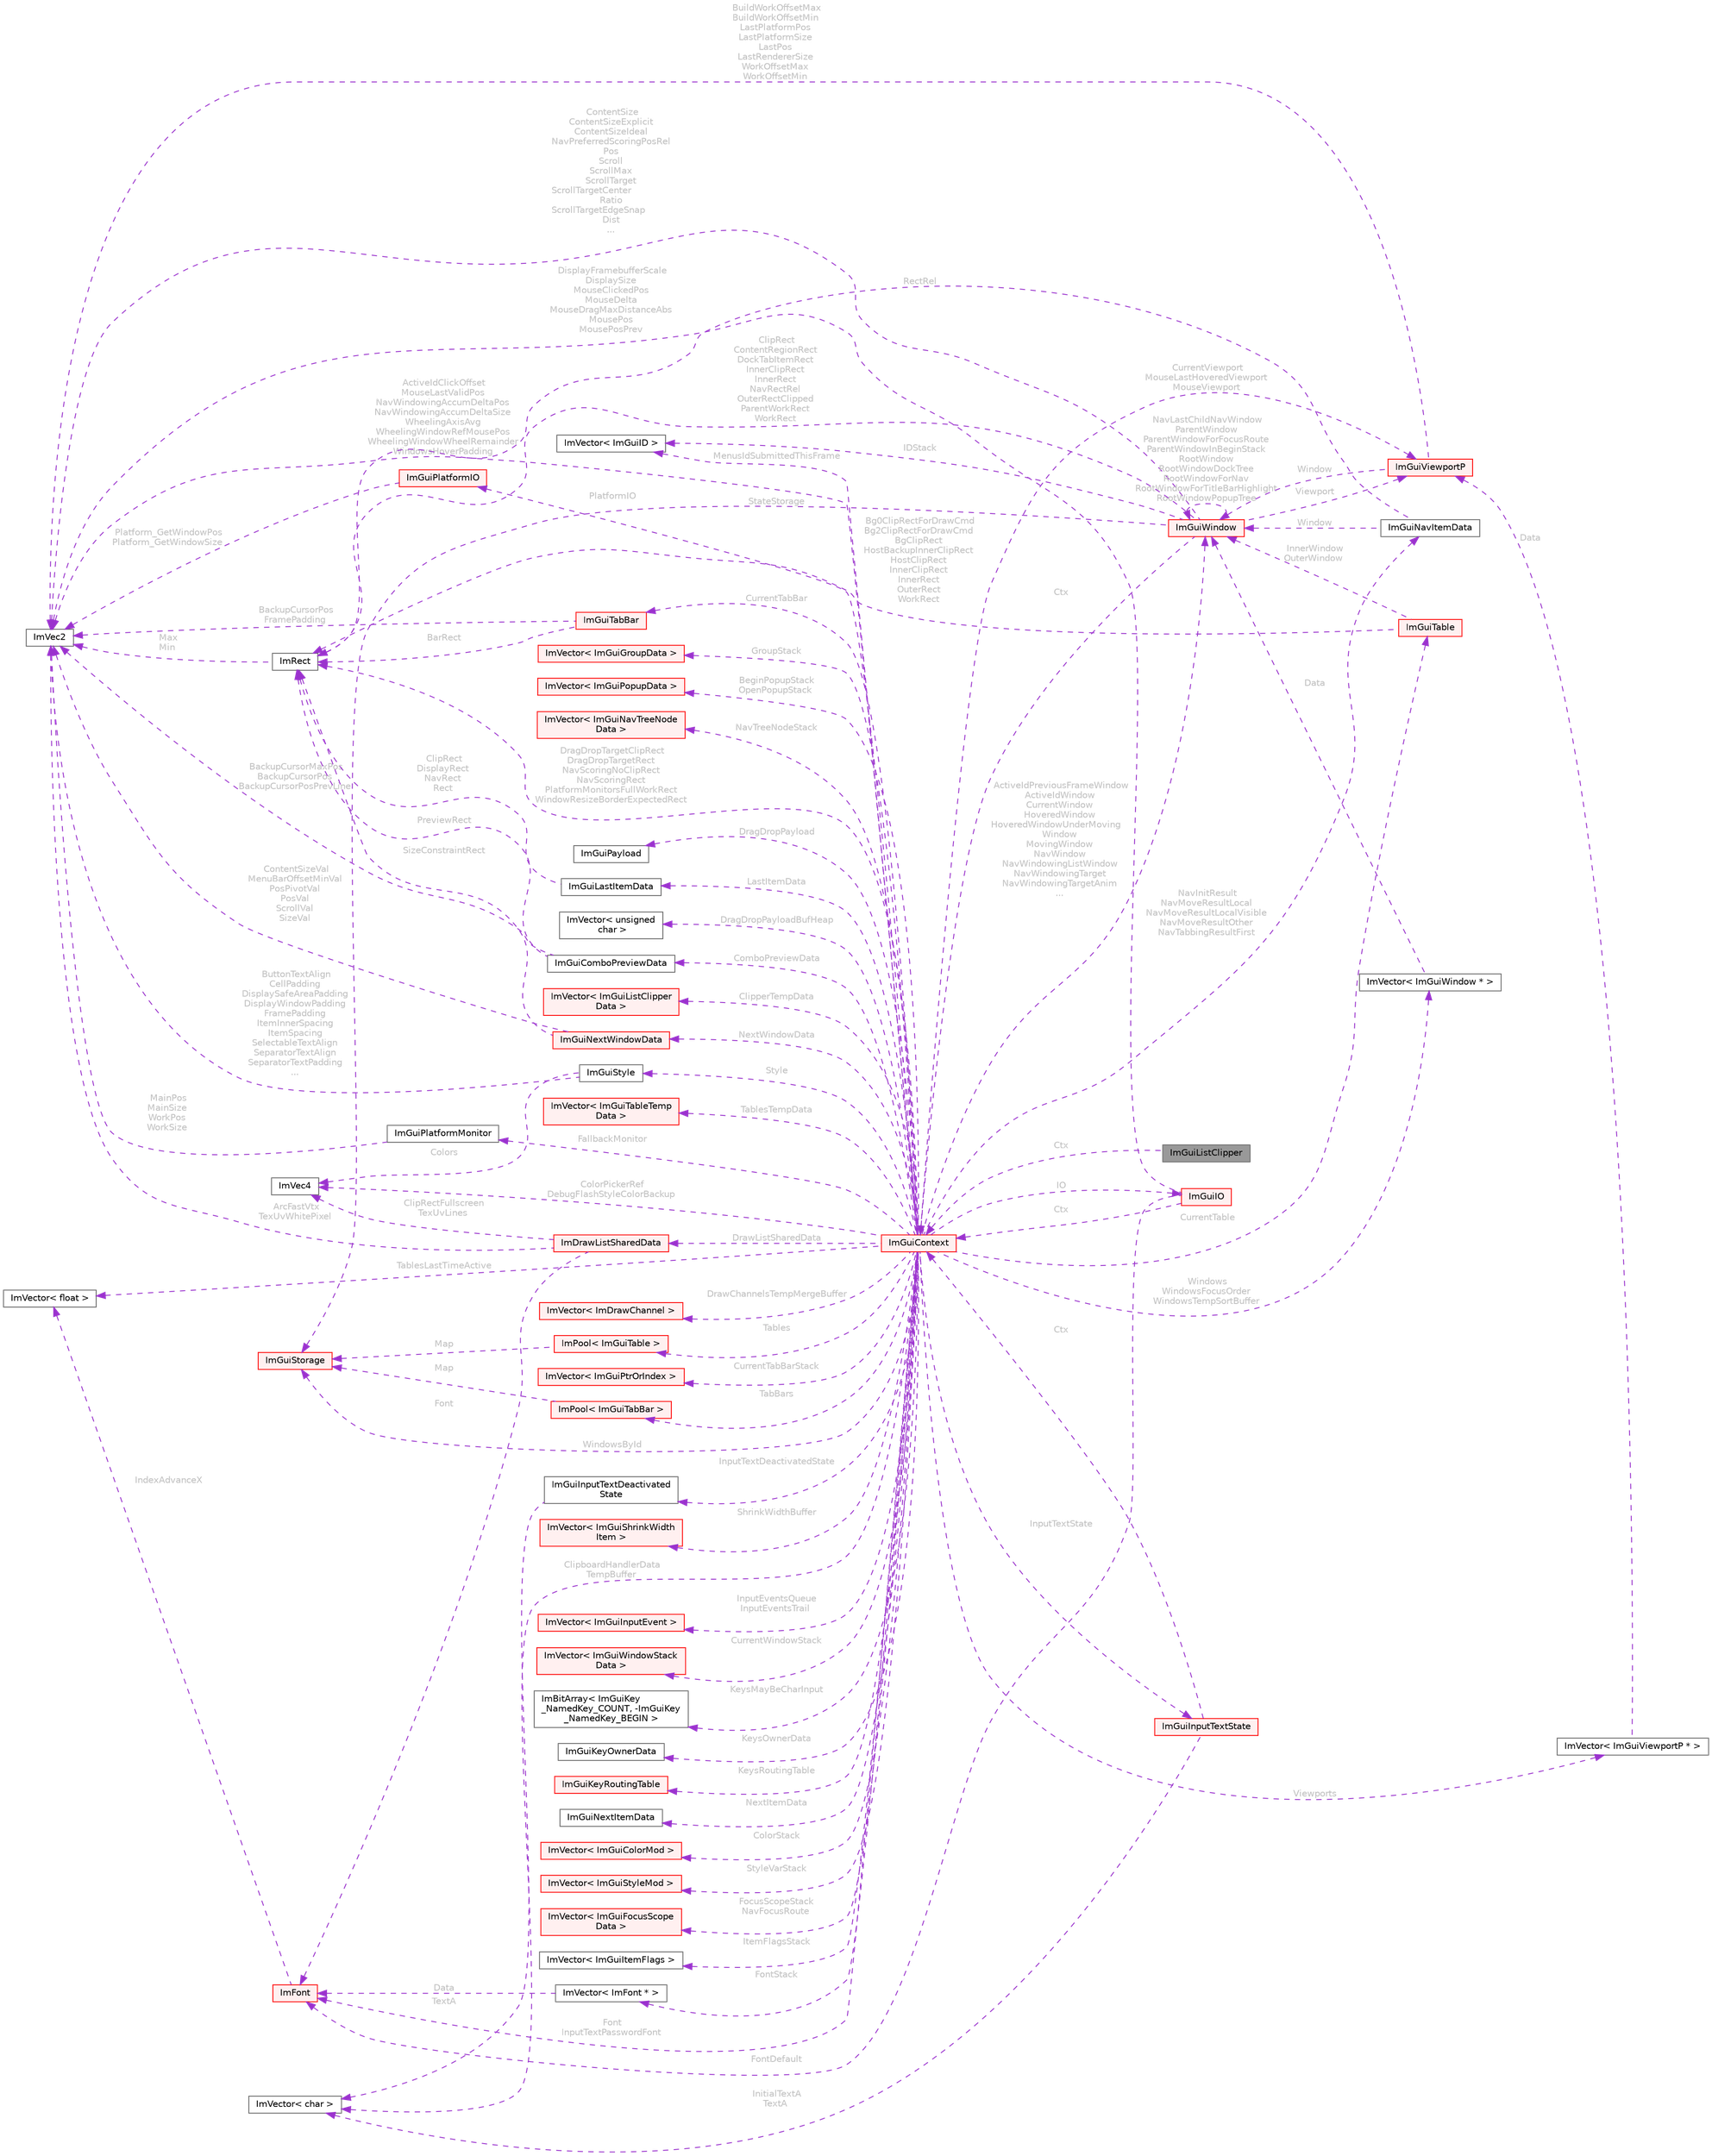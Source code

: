 digraph "ImGuiListClipper"
{
 // LATEX_PDF_SIZE
  bgcolor="transparent";
  edge [fontname=Helvetica,fontsize=10,labelfontname=Helvetica,labelfontsize=10];
  node [fontname=Helvetica,fontsize=10,shape=box,height=0.2,width=0.4];
  rankdir="LR";
  Node1 [id="Node000001",label="ImGuiListClipper",height=0.2,width=0.4,color="gray40", fillcolor="grey60", style="filled", fontcolor="black",tooltip=" "];
  Node2 -> Node1 [id="edge1_Node000001_Node000002",dir="back",color="darkorchid3",style="dashed",tooltip=" ",label=" Ctx",fontcolor="grey" ];
  Node2 [id="Node000002",label="ImGuiContext",height=0.2,width=0.4,color="red", fillcolor="#FFF0F0", style="filled",URL="$struct_im_gui_context.html",tooltip=" "];
  Node3 -> Node2 [id="edge2_Node000002_Node000003",dir="back",color="darkorchid3",style="dashed",tooltip=" ",label=" IO",fontcolor="grey" ];
  Node3 [id="Node000003",label="ImGuiIO",height=0.2,width=0.4,color="red", fillcolor="#FFF0F0", style="filled",URL="$struct_im_gui_i_o.html",tooltip=" "];
  Node4 -> Node3 [id="edge3_Node000003_Node000004",dir="back",color="darkorchid3",style="dashed",tooltip=" ",label=" DisplayFramebufferScale\nDisplaySize\nMouseClickedPos\nMouseDelta\nMouseDragMaxDistanceAbs\nMousePos\nMousePosPrev",fontcolor="grey" ];
  Node4 [id="Node000004",label="ImVec2",height=0.2,width=0.4,color="gray40", fillcolor="white", style="filled",URL="$struct_im_vec2.html",tooltip=" "];
  Node7 -> Node3 [id="edge4_Node000003_Node000007",dir="back",color="darkorchid3",style="dashed",tooltip=" ",label=" FontDefault",fontcolor="grey" ];
  Node7 [id="Node000007",label="ImFont",height=0.2,width=0.4,color="red", fillcolor="#FFF0F0", style="filled",URL="$struct_im_font.html",tooltip=" "];
  Node8 -> Node7 [id="edge5_Node000007_Node000008",dir="back",color="darkorchid3",style="dashed",tooltip=" ",label=" IndexAdvanceX",fontcolor="grey" ];
  Node8 [id="Node000008",label="ImVector\< float \>",height=0.2,width=0.4,color="gray40", fillcolor="white", style="filled",URL="$struct_im_vector.html",tooltip=" "];
  Node2 -> Node3 [id="edge6_Node000003_Node000002",dir="back",color="darkorchid3",style="dashed",tooltip=" ",label=" Ctx",fontcolor="grey" ];
  Node19 -> Node2 [id="edge7_Node000002_Node000019",dir="back",color="darkorchid3",style="dashed",tooltip=" ",label=" PlatformIO",fontcolor="grey" ];
  Node19 [id="Node000019",label="ImGuiPlatformIO",height=0.2,width=0.4,color="red", fillcolor="#FFF0F0", style="filled",URL="$struct_im_gui_platform_i_o.html",tooltip=" "];
  Node4 -> Node19 [id="edge8_Node000019_Node000004",dir="back",color="darkorchid3",style="dashed",tooltip=" ",label=" Platform_GetWindowPos\nPlatform_GetWindowSize",fontcolor="grey" ];
  Node40 -> Node2 [id="edge9_Node000002_Node000040",dir="back",color="darkorchid3",style="dashed",tooltip=" ",label=" Style",fontcolor="grey" ];
  Node40 [id="Node000040",label="ImGuiStyle",height=0.2,width=0.4,color="gray40", fillcolor="white", style="filled",URL="$struct_im_gui_style.html",tooltip=" "];
  Node4 -> Node40 [id="edge10_Node000040_Node000004",dir="back",color="darkorchid3",style="dashed",tooltip=" ",label=" ButtonTextAlign\nCellPadding\nDisplaySafeAreaPadding\nDisplayWindowPadding\nFramePadding\nItemInnerSpacing\nItemSpacing\nSelectableTextAlign\nSeparatorTextAlign\nSeparatorTextPadding\n...",fontcolor="grey" ];
  Node16 -> Node40 [id="edge11_Node000040_Node000016",dir="back",color="darkorchid3",style="dashed",tooltip=" ",label=" Colors",fontcolor="grey" ];
  Node16 [id="Node000016",label="ImVec4",height=0.2,width=0.4,color="gray40", fillcolor="white", style="filled",URL="$struct_im_vec4.html",tooltip=" "];
  Node7 -> Node2 [id="edge12_Node000002_Node000007",dir="back",color="darkorchid3",style="dashed",tooltip=" ",label=" Font\nInputTextPasswordFont",fontcolor="grey" ];
  Node32 -> Node2 [id="edge13_Node000002_Node000032",dir="back",color="darkorchid3",style="dashed",tooltip=" ",label=" DrawListSharedData",fontcolor="grey" ];
  Node32 [id="Node000032",label="ImDrawListSharedData",height=0.2,width=0.4,color="red", fillcolor="#FFF0F0", style="filled",URL="$struct_im_draw_list_shared_data.html",tooltip=" "];
  Node4 -> Node32 [id="edge14_Node000032_Node000004",dir="back",color="darkorchid3",style="dashed",tooltip=" ",label=" ArcFastVtx\nTexUvWhitePixel",fontcolor="grey" ];
  Node7 -> Node32 [id="edge15_Node000032_Node000007",dir="back",color="darkorchid3",style="dashed",tooltip=" ",label=" Font",fontcolor="grey" ];
  Node16 -> Node32 [id="edge16_Node000032_Node000016",dir="back",color="darkorchid3",style="dashed",tooltip=" ",label=" ClipRectFullscreen\nTexUvLines",fontcolor="grey" ];
  Node41 -> Node2 [id="edge17_Node000002_Node000041",dir="back",color="darkorchid3",style="dashed",tooltip=" ",label=" InputEventsQueue\nInputEventsTrail",fontcolor="grey" ];
  Node41 [id="Node000041",label="ImVector\< ImGuiInputEvent \>",height=0.2,width=0.4,color="red", fillcolor="#FFF0F0", style="filled",URL="$struct_im_vector.html",tooltip=" "];
  Node50 -> Node2 [id="edge18_Node000002_Node000050",dir="back",color="darkorchid3",style="dashed",tooltip=" ",label=" Windows\nWindowsFocusOrder\nWindowsTempSortBuffer",fontcolor="grey" ];
  Node50 [id="Node000050",label="ImVector\< ImGuiWindow * \>",height=0.2,width=0.4,color="gray40", fillcolor="white", style="filled",URL="$struct_im_vector.html",tooltip=" "];
  Node51 -> Node50 [id="edge19_Node000050_Node000051",dir="back",color="darkorchid3",style="dashed",tooltip=" ",label=" Data",fontcolor="grey" ];
  Node51 [id="Node000051",label="ImGuiWindow",height=0.2,width=0.4,color="red", fillcolor="#FFF0F0", style="filled",URL="$struct_im_gui_window.html",tooltip=" "];
  Node2 -> Node51 [id="edge20_Node000051_Node000002",dir="back",color="darkorchid3",style="dashed",tooltip=" ",label=" Ctx",fontcolor="grey" ];
  Node53 -> Node51 [id="edge21_Node000051_Node000053",dir="back",color="darkorchid3",style="dashed",tooltip=" ",label=" Viewport",fontcolor="grey" ];
  Node53 [id="Node000053",label="ImGuiViewportP",height=0.2,width=0.4,color="red", fillcolor="#FFF0F0", style="filled",URL="$struct_im_gui_viewport_p.html",tooltip=" "];
  Node51 -> Node53 [id="edge22_Node000053_Node000051",dir="back",color="darkorchid3",style="dashed",tooltip=" ",label=" Window",fontcolor="grey" ];
  Node4 -> Node53 [id="edge23_Node000053_Node000004",dir="back",color="darkorchid3",style="dashed",tooltip=" ",label=" BuildWorkOffsetMax\nBuildWorkOffsetMin\nLastPlatformPos\nLastPlatformSize\nLastPos\nLastRendererSize\nWorkOffsetMax\nWorkOffsetMin",fontcolor="grey" ];
  Node4 -> Node51 [id="edge24_Node000051_Node000004",dir="back",color="darkorchid3",style="dashed",tooltip=" ",label=" ContentSize\nContentSizeExplicit\nContentSizeIdeal\nNavPreferredScoringPosRel\nPos\nScroll\nScrollMax\nScrollTarget\nScrollTargetCenter\lRatio\nScrollTargetEdgeSnap\lDist\n...",fontcolor="grey" ];
  Node55 -> Node51 [id="edge25_Node000051_Node000055",dir="back",color="darkorchid3",style="dashed",tooltip=" ",label=" IDStack",fontcolor="grey" ];
  Node55 [id="Node000055",label="ImVector\< ImGuiID \>",height=0.2,width=0.4,color="gray40", fillcolor="white", style="filled",URL="$struct_im_vector.html",tooltip=" "];
  Node63 -> Node51 [id="edge26_Node000051_Node000063",dir="back",color="darkorchid3",style="dashed",tooltip=" ",label=" ClipRect\nContentRegionRect\nDockTabItemRect\nInnerClipRect\nInnerRect\nNavRectRel\nOuterRectClipped\nParentWorkRect\nWorkRect",fontcolor="grey" ];
  Node63 [id="Node000063",label="ImRect",height=0.2,width=0.4,color="gray40", fillcolor="white", style="filled",URL="$struct_im_rect.html",tooltip=" "];
  Node4 -> Node63 [id="edge27_Node000063_Node000004",dir="back",color="darkorchid3",style="dashed",tooltip=" ",label=" Max\nMin",fontcolor="grey" ];
  Node59 -> Node51 [id="edge28_Node000051_Node000059",dir="back",color="darkorchid3",style="dashed",tooltip=" ",label=" StateStorage",fontcolor="grey" ];
  Node59 [id="Node000059",label="ImGuiStorage",height=0.2,width=0.4,color="red", fillcolor="#FFF0F0", style="filled",URL="$struct_im_gui_storage.html",tooltip=" "];
  Node51 -> Node51 [id="edge29_Node000051_Node000051",dir="back",color="darkorchid3",style="dashed",tooltip=" ",label=" NavLastChildNavWindow\nParentWindow\nParentWindowForFocusRoute\nParentWindowInBeginStack\nRootWindow\nRootWindowDockTree\nRootWindowForNav\nRootWindowForTitleBarHighlight\nRootWindowPopupTree",fontcolor="grey" ];
  Node75 -> Node2 [id="edge30_Node000002_Node000075",dir="back",color="darkorchid3",style="dashed",tooltip=" ",label=" CurrentWindowStack",fontcolor="grey" ];
  Node75 [id="Node000075",label="ImVector\< ImGuiWindowStack\lData \>",height=0.2,width=0.4,color="red", fillcolor="#FFF0F0", style="filled",URL="$struct_im_vector.html",tooltip=" "];
  Node59 -> Node2 [id="edge31_Node000002_Node000059",dir="back",color="darkorchid3",style="dashed",tooltip=" ",label=" WindowsById",fontcolor="grey" ];
  Node4 -> Node2 [id="edge32_Node000002_Node000004",dir="back",color="darkorchid3",style="dashed",tooltip=" ",label=" ActiveIdClickOffset\nMouseLastValidPos\nNavWindowingAccumDeltaPos\nNavWindowingAccumDeltaSize\nWheelingAxisAvg\nWheelingWindowRefMousePos\nWheelingWindowWheelRemainder\nWindowsHoverPadding",fontcolor="grey" ];
  Node51 -> Node2 [id="edge33_Node000002_Node000051",dir="back",color="darkorchid3",style="dashed",tooltip=" ",label=" ActiveIdPreviousFrameWindow\nActiveIdWindow\nCurrentWindow\nHoveredWindow\nHoveredWindowUnderMoving\lWindow\nMovingWindow\nNavWindow\nNavWindowingListWindow\nNavWindowingTarget\nNavWindowingTargetAnim\n...",fontcolor="grey" ];
  Node79 -> Node2 [id="edge34_Node000002_Node000079",dir="back",color="darkorchid3",style="dashed",tooltip=" ",label=" KeysMayBeCharInput",fontcolor="grey" ];
  Node79 [id="Node000079",label="ImBitArray\< ImGuiKey\l_NamedKey_COUNT, -ImGuiKey\l_NamedKey_BEGIN \>",height=0.2,width=0.4,color="gray40", fillcolor="white", style="filled",URL="$struct_im_bit_array.html",tooltip=" "];
  Node80 -> Node2 [id="edge35_Node000002_Node000080",dir="back",color="darkorchid3",style="dashed",tooltip=" ",label=" KeysOwnerData",fontcolor="grey" ];
  Node80 [id="Node000080",label="ImGuiKeyOwnerData",height=0.2,width=0.4,color="gray40", fillcolor="white", style="filled",URL="$struct_im_gui_key_owner_data.html",tooltip=" "];
  Node81 -> Node2 [id="edge36_Node000002_Node000081",dir="back",color="darkorchid3",style="dashed",tooltip=" ",label=" KeysRoutingTable",fontcolor="grey" ];
  Node81 [id="Node000081",label="ImGuiKeyRoutingTable",height=0.2,width=0.4,color="red", fillcolor="#FFF0F0", style="filled",URL="$struct_im_gui_key_routing_table.html",tooltip=" "];
  Node84 -> Node2 [id="edge37_Node000002_Node000084",dir="back",color="darkorchid3",style="dashed",tooltip=" ",label=" NextItemData",fontcolor="grey" ];
  Node84 [id="Node000084",label="ImGuiNextItemData",height=0.2,width=0.4,color="gray40", fillcolor="white", style="filled",URL="$struct_im_gui_next_item_data.html",tooltip=" "];
  Node77 -> Node2 [id="edge38_Node000002_Node000077",dir="back",color="darkorchid3",style="dashed",tooltip=" ",label=" LastItemData",fontcolor="grey" ];
  Node77 [id="Node000077",label="ImGuiLastItemData",height=0.2,width=0.4,color="gray40", fillcolor="white", style="filled",URL="$struct_im_gui_last_item_data.html",tooltip=" "];
  Node63 -> Node77 [id="edge39_Node000077_Node000063",dir="back",color="darkorchid3",style="dashed",tooltip=" ",label=" ClipRect\nDisplayRect\nNavRect\nRect",fontcolor="grey" ];
  Node85 -> Node2 [id="edge40_Node000002_Node000085",dir="back",color="darkorchid3",style="dashed",tooltip=" ",label=" NextWindowData",fontcolor="grey" ];
  Node85 [id="Node000085",label="ImGuiNextWindowData",height=0.2,width=0.4,color="red", fillcolor="#FFF0F0", style="filled",URL="$struct_im_gui_next_window_data.html",tooltip=" "];
  Node4 -> Node85 [id="edge41_Node000085_Node000004",dir="back",color="darkorchid3",style="dashed",tooltip=" ",label=" ContentSizeVal\nMenuBarOffsetMinVal\nPosPivotVal\nPosVal\nScrollVal\nSizeVal",fontcolor="grey" ];
  Node63 -> Node85 [id="edge42_Node000085_Node000063",dir="back",color="darkorchid3",style="dashed",tooltip=" ",label=" SizeConstraintRect",fontcolor="grey" ];
  Node87 -> Node2 [id="edge43_Node000002_Node000087",dir="back",color="darkorchid3",style="dashed",tooltip=" ",label=" ColorStack",fontcolor="grey" ];
  Node87 [id="Node000087",label="ImVector\< ImGuiColorMod \>",height=0.2,width=0.4,color="red", fillcolor="#FFF0F0", style="filled",URL="$struct_im_vector.html",tooltip=" "];
  Node89 -> Node2 [id="edge44_Node000002_Node000089",dir="back",color="darkorchid3",style="dashed",tooltip=" ",label=" StyleVarStack",fontcolor="grey" ];
  Node89 [id="Node000089",label="ImVector\< ImGuiStyleMod \>",height=0.2,width=0.4,color="red", fillcolor="#FFF0F0", style="filled",URL="$struct_im_vector.html",tooltip=" "];
  Node6 -> Node2 [id="edge45_Node000002_Node000006",dir="back",color="darkorchid3",style="dashed",tooltip=" ",label=" FontStack",fontcolor="grey" ];
  Node6 [id="Node000006",label="ImVector\< ImFont * \>",height=0.2,width=0.4,color="gray40", fillcolor="white", style="filled",URL="$struct_im_vector.html",tooltip=" "];
  Node7 -> Node6 [id="edge46_Node000006_Node000007",dir="back",color="darkorchid3",style="dashed",tooltip=" ",label=" Data",fontcolor="grey" ];
  Node91 -> Node2 [id="edge47_Node000002_Node000091",dir="back",color="darkorchid3",style="dashed",tooltip=" ",label=" FocusScopeStack\nNavFocusRoute",fontcolor="grey" ];
  Node91 [id="Node000091",label="ImVector\< ImGuiFocusScope\lData \>",height=0.2,width=0.4,color="red", fillcolor="#FFF0F0", style="filled",URL="$struct_im_vector.html",tooltip=" "];
  Node93 -> Node2 [id="edge48_Node000002_Node000093",dir="back",color="darkorchid3",style="dashed",tooltip=" ",label=" ItemFlagsStack",fontcolor="grey" ];
  Node93 [id="Node000093",label="ImVector\< ImGuiItemFlags \>",height=0.2,width=0.4,color="gray40", fillcolor="white", style="filled",URL="$struct_im_vector.html",tooltip=" "];
  Node94 -> Node2 [id="edge49_Node000002_Node000094",dir="back",color="darkorchid3",style="dashed",tooltip=" ",label=" GroupStack",fontcolor="grey" ];
  Node94 [id="Node000094",label="ImVector\< ImGuiGroupData \>",height=0.2,width=0.4,color="red", fillcolor="#FFF0F0", style="filled",URL="$struct_im_vector.html",tooltip=" "];
  Node96 -> Node2 [id="edge50_Node000002_Node000096",dir="back",color="darkorchid3",style="dashed",tooltip=" ",label=" BeginPopupStack\nOpenPopupStack",fontcolor="grey" ];
  Node96 [id="Node000096",label="ImVector\< ImGuiPopupData \>",height=0.2,width=0.4,color="red", fillcolor="#FFF0F0", style="filled",URL="$struct_im_vector.html",tooltip=" "];
  Node98 -> Node2 [id="edge51_Node000002_Node000098",dir="back",color="darkorchid3",style="dashed",tooltip=" ",label=" NavTreeNodeStack",fontcolor="grey" ];
  Node98 [id="Node000098",label="ImVector\< ImGuiNavTreeNode\lData \>",height=0.2,width=0.4,color="red", fillcolor="#FFF0F0", style="filled",URL="$struct_im_vector.html",tooltip=" "];
  Node100 -> Node2 [id="edge52_Node000002_Node000100",dir="back",color="darkorchid3",style="dashed",tooltip=" ",label=" Viewports",fontcolor="grey" ];
  Node100 [id="Node000100",label="ImVector\< ImGuiViewportP * \>",height=0.2,width=0.4,color="gray40", fillcolor="white", style="filled",URL="$struct_im_vector.html",tooltip=" "];
  Node53 -> Node100 [id="edge53_Node000100_Node000053",dir="back",color="darkorchid3",style="dashed",tooltip=" ",label=" Data",fontcolor="grey" ];
  Node53 -> Node2 [id="edge54_Node000002_Node000053",dir="back",color="darkorchid3",style="dashed",tooltip=" ",label=" CurrentViewport\nMouseLastHoveredViewport\nMouseViewport",fontcolor="grey" ];
  Node21 -> Node2 [id="edge55_Node000002_Node000021",dir="back",color="darkorchid3",style="dashed",tooltip=" ",label=" FallbackMonitor",fontcolor="grey" ];
  Node21 [id="Node000021",label="ImGuiPlatformMonitor",height=0.2,width=0.4,color="gray40", fillcolor="white", style="filled",URL="$struct_im_gui_platform_monitor.html",tooltip=" "];
  Node4 -> Node21 [id="edge56_Node000021_Node000004",dir="back",color="darkorchid3",style="dashed",tooltip=" ",label=" MainPos\nMainSize\nWorkPos\nWorkSize",fontcolor="grey" ];
  Node63 -> Node2 [id="edge57_Node000002_Node000063",dir="back",color="darkorchid3",style="dashed",tooltip=" ",label=" DragDropTargetClipRect\nDragDropTargetRect\nNavScoringNoClipRect\nNavScoringRect\nPlatformMonitorsFullWorkRect\nWindowResizeBorderExpectedRect",fontcolor="grey" ];
  Node101 -> Node2 [id="edge58_Node000002_Node000101",dir="back",color="darkorchid3",style="dashed",tooltip=" ",label=" NavInitResult\nNavMoveResultLocal\nNavMoveResultLocalVisible\nNavMoveResultOther\nNavTabbingResultFirst",fontcolor="grey" ];
  Node101 [id="Node000101",label="ImGuiNavItemData",height=0.2,width=0.4,color="gray40", fillcolor="white", style="filled",URL="$struct_im_gui_nav_item_data.html",tooltip=" "];
  Node51 -> Node101 [id="edge59_Node000101_Node000051",dir="back",color="darkorchid3",style="dashed",tooltip=" ",label=" Window",fontcolor="grey" ];
  Node63 -> Node101 [id="edge60_Node000101_Node000063",dir="back",color="darkorchid3",style="dashed",tooltip=" ",label=" RectRel",fontcolor="grey" ];
  Node102 -> Node2 [id="edge61_Node000002_Node000102",dir="back",color="darkorchid3",style="dashed",tooltip=" ",label=" DragDropPayload",fontcolor="grey" ];
  Node102 [id="Node000102",label="ImGuiPayload",height=0.2,width=0.4,color="gray40", fillcolor="white", style="filled",URL="$struct_im_gui_payload.html",tooltip=" "];
  Node103 -> Node2 [id="edge62_Node000002_Node000103",dir="back",color="darkorchid3",style="dashed",tooltip=" ",label=" DragDropPayloadBufHeap",fontcolor="grey" ];
  Node103 [id="Node000103",label="ImVector\< unsigned\l char \>",height=0.2,width=0.4,color="gray40", fillcolor="white", style="filled",URL="$struct_im_vector.html",tooltip=" "];
  Node104 -> Node2 [id="edge63_Node000002_Node000104",dir="back",color="darkorchid3",style="dashed",tooltip=" ",label=" ClipperTempData",fontcolor="grey" ];
  Node104 [id="Node000104",label="ImVector\< ImGuiListClipper\lData \>",height=0.2,width=0.4,color="red", fillcolor="#FFF0F0", style="filled",URL="$struct_im_vector.html",tooltip=" "];
  Node108 -> Node2 [id="edge64_Node000002_Node000108",dir="back",color="darkorchid3",style="dashed",tooltip=" ",label=" CurrentTable",fontcolor="grey" ];
  Node108 [id="Node000108",label="ImGuiTable",height=0.2,width=0.4,color="red", fillcolor="#FFF0F0", style="filled",URL="$struct_im_gui_table.html",tooltip=" "];
  Node63 -> Node108 [id="edge65_Node000108_Node000063",dir="back",color="darkorchid3",style="dashed",tooltip=" ",label=" Bg0ClipRectForDrawCmd\nBg2ClipRectForDrawCmd\nBgClipRect\nHostBackupInnerClipRect\nHostClipRect\nInnerClipRect\nInnerRect\nOuterRect\nWorkRect",fontcolor="grey" ];
  Node51 -> Node108 [id="edge66_Node000108_Node000051",dir="back",color="darkorchid3",style="dashed",tooltip=" ",label=" InnerWindow\nOuterWindow",fontcolor="grey" ];
  Node120 -> Node2 [id="edge67_Node000002_Node000120",dir="back",color="darkorchid3",style="dashed",tooltip=" ",label=" TablesTempData",fontcolor="grey" ];
  Node120 [id="Node000120",label="ImVector\< ImGuiTableTemp\lData \>",height=0.2,width=0.4,color="red", fillcolor="#FFF0F0", style="filled",URL="$struct_im_vector.html",tooltip=" "];
  Node121 -> Node2 [id="edge68_Node000002_Node000121",dir="back",color="darkorchid3",style="dashed",tooltip=" ",label=" Tables",fontcolor="grey" ];
  Node121 [id="Node000121",label="ImPool\< ImGuiTable \>",height=0.2,width=0.4,color="red", fillcolor="#FFF0F0", style="filled",URL="$struct_im_pool.html",tooltip=" "];
  Node59 -> Node121 [id="edge69_Node000121_Node000059",dir="back",color="darkorchid3",style="dashed",tooltip=" ",label=" Map",fontcolor="grey" ];
  Node8 -> Node2 [id="edge70_Node000002_Node000008",dir="back",color="darkorchid3",style="dashed",tooltip=" ",label=" TablesLastTimeActive",fontcolor="grey" ];
  Node38 -> Node2 [id="edge71_Node000002_Node000038",dir="back",color="darkorchid3",style="dashed",tooltip=" ",label=" DrawChannelsTempMergeBuffer",fontcolor="grey" ];
  Node38 [id="Node000038",label="ImVector\< ImDrawChannel \>",height=0.2,width=0.4,color="red", fillcolor="#FFF0F0", style="filled",URL="$struct_im_vector.html",tooltip=" "];
  Node70 -> Node2 [id="edge72_Node000002_Node000070",dir="back",color="darkorchid3",style="dashed",tooltip=" ",label=" CurrentTabBar",fontcolor="grey" ];
  Node70 [id="Node000070",label="ImGuiTabBar",height=0.2,width=0.4,color="red", fillcolor="#FFF0F0", style="filled",URL="$struct_im_gui_tab_bar.html",tooltip=" "];
  Node63 -> Node70 [id="edge73_Node000070_Node000063",dir="back",color="darkorchid3",style="dashed",tooltip=" ",label=" BarRect",fontcolor="grey" ];
  Node4 -> Node70 [id="edge74_Node000070_Node000004",dir="back",color="darkorchid3",style="dashed",tooltip=" ",label=" BackupCursorPos\nFramePadding",fontcolor="grey" ];
  Node123 -> Node2 [id="edge75_Node000002_Node000123",dir="back",color="darkorchid3",style="dashed",tooltip=" ",label=" TabBars",fontcolor="grey" ];
  Node123 [id="Node000123",label="ImPool\< ImGuiTabBar \>",height=0.2,width=0.4,color="red", fillcolor="#FFF0F0", style="filled",URL="$struct_im_pool.html",tooltip=" "];
  Node59 -> Node123 [id="edge76_Node000123_Node000059",dir="back",color="darkorchid3",style="dashed",tooltip=" ",label=" Map",fontcolor="grey" ];
  Node125 -> Node2 [id="edge77_Node000002_Node000125",dir="back",color="darkorchid3",style="dashed",tooltip=" ",label=" CurrentTabBarStack",fontcolor="grey" ];
  Node125 [id="Node000125",label="ImVector\< ImGuiPtrOrIndex \>",height=0.2,width=0.4,color="red", fillcolor="#FFF0F0", style="filled",URL="$struct_im_vector.html",tooltip=" "];
  Node127 -> Node2 [id="edge78_Node000002_Node000127",dir="back",color="darkorchid3",style="dashed",tooltip=" ",label=" ShrinkWidthBuffer",fontcolor="grey" ];
  Node127 [id="Node000127",label="ImVector\< ImGuiShrinkWidth\lItem \>",height=0.2,width=0.4,color="red", fillcolor="#FFF0F0", style="filled",URL="$struct_im_vector.html",tooltip=" "];
  Node129 -> Node2 [id="edge79_Node000002_Node000129",dir="back",color="darkorchid3",style="dashed",tooltip=" ",label=" InputTextState",fontcolor="grey" ];
  Node129 [id="Node000129",label="ImGuiInputTextState",height=0.2,width=0.4,color="red", fillcolor="#FFF0F0", style="filled",URL="$struct_im_gui_input_text_state.html",tooltip=" "];
  Node2 -> Node129 [id="edge80_Node000129_Node000002",dir="back",color="darkorchid3",style="dashed",tooltip=" ",label=" Ctx",fontcolor="grey" ];
  Node74 -> Node129 [id="edge81_Node000129_Node000074",dir="back",color="darkorchid3",style="dashed",tooltip=" ",label=" InitialTextA\nTextA",fontcolor="grey" ];
  Node74 [id="Node000074",label="ImVector\< char \>",height=0.2,width=0.4,color="gray40", fillcolor="white", style="filled",URL="$struct_im_vector.html",tooltip=" "];
  Node130 -> Node2 [id="edge82_Node000002_Node000130",dir="back",color="darkorchid3",style="dashed",tooltip=" ",label=" InputTextDeactivatedState",fontcolor="grey" ];
  Node130 [id="Node000130",label="ImGuiInputTextDeactivated\lState",height=0.2,width=0.4,color="gray40", fillcolor="white", style="filled",URL="$struct_im_gui_input_text_deactivated_state.html",tooltip=" "];
  Node74 -> Node130 [id="edge83_Node000130_Node000074",dir="back",color="darkorchid3",style="dashed",tooltip=" ",label=" TextA",fontcolor="grey" ];
  Node16 -> Node2 [id="edge84_Node000002_Node000016",dir="back",color="darkorchid3",style="dashed",tooltip=" ",label=" ColorPickerRef\nDebugFlashStyleColorBackup",fontcolor="grey" ];
  Node131 -> Node2 [id="edge85_Node000002_Node000131",dir="back",color="darkorchid3",style="dashed",tooltip=" ",label=" ComboPreviewData",fontcolor="grey" ];
  Node131 [id="Node000131",label="ImGuiComboPreviewData",height=0.2,width=0.4,color="gray40", fillcolor="white", style="filled",URL="$struct_im_gui_combo_preview_data.html",tooltip=" "];
  Node63 -> Node131 [id="edge86_Node000131_Node000063",dir="back",color="darkorchid3",style="dashed",tooltip=" ",label=" PreviewRect",fontcolor="grey" ];
  Node4 -> Node131 [id="edge87_Node000131_Node000004",dir="back",color="darkorchid3",style="dashed",tooltip=" ",label=" BackupCursorMaxPos\nBackupCursorPos\nBackupCursorPosPrevLine",fontcolor="grey" ];
  Node74 -> Node2 [id="edge88_Node000002_Node000074",dir="back",color="darkorchid3",style="dashed",tooltip=" ",label=" ClipboardHandlerData\nTempBuffer",fontcolor="grey" ];
  Node55 -> Node2 [id="edge89_Node000002_Node000055",dir="back",color="darkorchid3",style="dashed",tooltip=" ",label=" MenusIdSubmittedThisFrame",fontcolor="grey" ];
}
